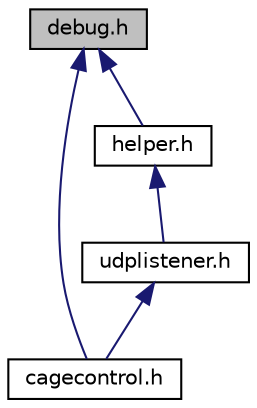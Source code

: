 digraph "debug.h"
{
  edge [fontname="Helvetica",fontsize="10",labelfontname="Helvetica",labelfontsize="10"];
  node [fontname="Helvetica",fontsize="10",shape=record];
  Node3 [label="debug.h",height=0.2,width=0.4,color="black", fillcolor="grey75", style="filled", fontcolor="black"];
  Node3 -> Node4 [dir="back",color="midnightblue",fontsize="10",style="solid",fontname="Helvetica"];
  Node4 [label="cagecontrol.h",height=0.2,width=0.4,color="black", fillcolor="white", style="filled",URL="$cagecontrol_8h_source.xhtml"];
  Node3 -> Node5 [dir="back",color="midnightblue",fontsize="10",style="solid",fontname="Helvetica"];
  Node5 [label="helper.h",height=0.2,width=0.4,color="black", fillcolor="white", style="filled",URL="$helper_8h.xhtml"];
  Node5 -> Node6 [dir="back",color="midnightblue",fontsize="10",style="solid",fontname="Helvetica"];
  Node6 [label="udplistener.h",height=0.2,width=0.4,color="black", fillcolor="white", style="filled",URL="$udplistener_8h.xhtml"];
  Node6 -> Node4 [dir="back",color="midnightblue",fontsize="10",style="solid",fontname="Helvetica"];
}
